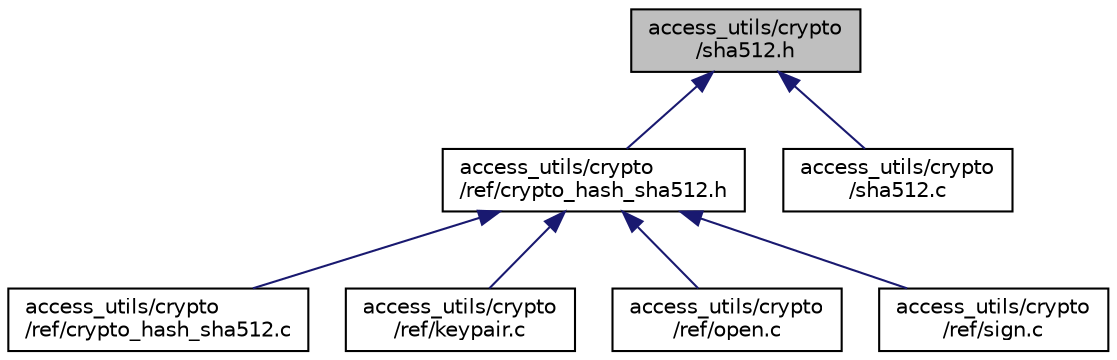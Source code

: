 digraph "access_utils/crypto/sha512.h"
{
  edge [fontname="Helvetica",fontsize="10",labelfontname="Helvetica",labelfontsize="10"];
  node [fontname="Helvetica",fontsize="10",shape=record];
  Node3 [label="access_utils/crypto\l/sha512.h",height=0.2,width=0.4,color="black", fillcolor="grey75", style="filled", fontcolor="black"];
  Node3 -> Node4 [dir="back",color="midnightblue",fontsize="10",style="solid",fontname="Helvetica"];
  Node4 [label="access_utils/crypto\l/ref/crypto_hash_sha512.h",height=0.2,width=0.4,color="black", fillcolor="white", style="filled",URL="$crypto__hash__sha512_8h.html"];
  Node4 -> Node5 [dir="back",color="midnightblue",fontsize="10",style="solid",fontname="Helvetica"];
  Node5 [label="access_utils/crypto\l/ref/crypto_hash_sha512.c",height=0.2,width=0.4,color="black", fillcolor="white", style="filled",URL="$crypto__hash__sha512_8c.html"];
  Node4 -> Node6 [dir="back",color="midnightblue",fontsize="10",style="solid",fontname="Helvetica"];
  Node6 [label="access_utils/crypto\l/ref/keypair.c",height=0.2,width=0.4,color="black", fillcolor="white", style="filled",URL="$keypair_8c.html"];
  Node4 -> Node7 [dir="back",color="midnightblue",fontsize="10",style="solid",fontname="Helvetica"];
  Node7 [label="access_utils/crypto\l/ref/open.c",height=0.2,width=0.4,color="black", fillcolor="white", style="filled",URL="$open_8c.html"];
  Node4 -> Node8 [dir="back",color="midnightblue",fontsize="10",style="solid",fontname="Helvetica"];
  Node8 [label="access_utils/crypto\l/ref/sign.c",height=0.2,width=0.4,color="black", fillcolor="white", style="filled",URL="$sign_8c.html"];
  Node3 -> Node9 [dir="back",color="midnightblue",fontsize="10",style="solid",fontname="Helvetica"];
  Node9 [label="access_utils/crypto\l/sha512.c",height=0.2,width=0.4,color="black", fillcolor="white", style="filled",URL="$sha512_8c.html"];
}
